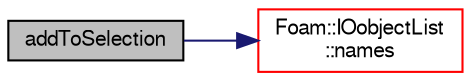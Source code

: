 digraph "addToSelection"
{
  bgcolor="transparent";
  edge [fontname="FreeSans",fontsize="10",labelfontname="FreeSans",labelfontsize="10"];
  node [fontname="FreeSans",fontsize="10",shape=record];
  rankdir="LR";
  Node148 [label="addToSelection",height=0.2,width=0.4,color="black", fillcolor="grey75", style="filled", fontcolor="black"];
  Node148 -> Node149 [color="midnightblue",fontsize="10",style="solid",fontname="FreeSans"];
  Node149 [label="Foam::IOobjectList\l::names",height=0.2,width=0.4,color="red",URL="$a26146.html#ada6aa4fc7adb36994dc5e27d319a3acc",tooltip="Return the list of names of the IOobjects. "];
}
